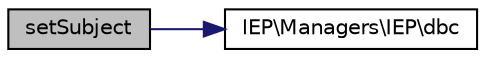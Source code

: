 digraph "setSubject"
{
  edge [fontname="Helvetica",fontsize="10",labelfontname="Helvetica",labelfontsize="10"];
  node [fontname="Helvetica",fontsize="10",shape=record];
  rankdir="LR";
  Node21 [label="setSubject",height=0.2,width=0.4,color="black", fillcolor="grey75", style="filled", fontcolor="black"];
  Node21 -> Node22 [color="midnightblue",fontsize="10",style="solid",fontname="Helvetica"];
  Node22 [label="IEP\\Managers\\IEP\\dbc",height=0.2,width=0.4,color="black", fillcolor="white", style="filled",URL="$class_i_e_p_1_1_managers_1_1_i_e_p.html#ae51244ccee8b1932cc60c3869d426f66"];
}
